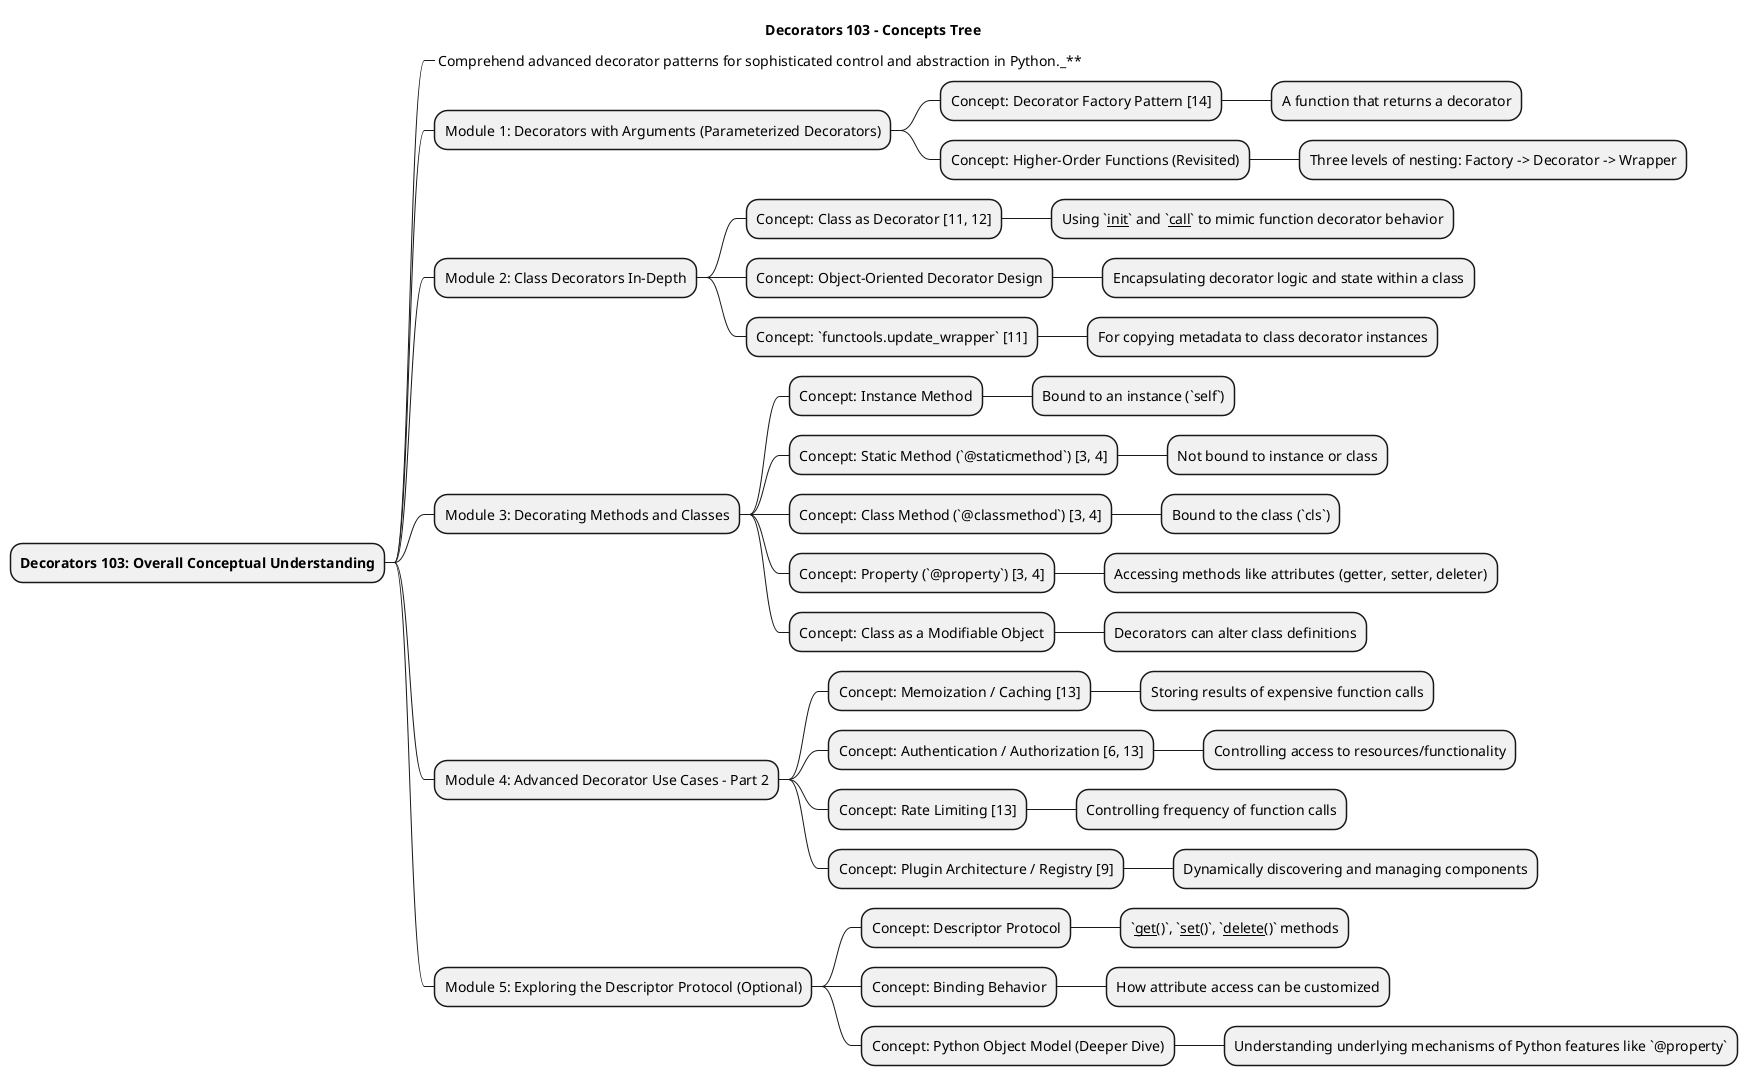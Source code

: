 @startmindmap
title Decorators 103 - Concepts Tree

* **Decorators 103: Overall Conceptual Understanding**
**_ Comprehend advanced decorator patterns for sophisticated control and abstraction in Python._**

** Module 1: Decorators with Arguments (Parameterized Decorators)
*** Concept: Decorator Factory Pattern [14]
**** A function that returns a decorator
*** Concept: Higher-Order Functions (Revisited)
**** Three levels of nesting: Factory -> Decorator -> Wrapper

** Module 2: Class Decorators In-Depth
*** Concept: Class as Decorator [11, 12]
**** Using `__init__` and `__call__` to mimic function decorator behavior
*** Concept: Object-Oriented Decorator Design
**** Encapsulating decorator logic and state within a class
*** Concept: `functools.update_wrapper` [11]
**** For copying metadata to class decorator instances

** Module 3: Decorating Methods and Classes
*** Concept: Instance Method
**** Bound to an instance (`self`)
*** Concept: Static Method (`@staticmethod`) [3, 4]
**** Not bound to instance or class
*** Concept: Class Method (`@classmethod`) [3, 4]
**** Bound to the class (`cls`)
*** Concept: Property (`@property`) [3, 4]
**** Accessing methods like attributes (getter, setter, deleter)
*** Concept: Class as a Modifiable Object
**** Decorators can alter class definitions

** Module 4: Advanced Decorator Use Cases - Part 2
*** Concept: Memoization / Caching [13]
**** Storing results of expensive function calls
*** Concept: Authentication / Authorization [6, 13]
**** Controlling access to resources/functionality
*** Concept: Rate Limiting [13]
**** Controlling frequency of function calls
*** Concept: Plugin Architecture / Registry [9]
**** Dynamically discovering and managing components

** Module 5: Exploring the Descriptor Protocol (Optional)
*** Concept: Descriptor Protocol
**** `__get__()`, `__set__()`, `__delete__()` methods
*** Concept: Binding Behavior
**** How attribute access can be customized
*** Concept: Python Object Model (Deeper Dive)
**** Understanding underlying mechanisms of Python features like `@property`

@endmindmap
